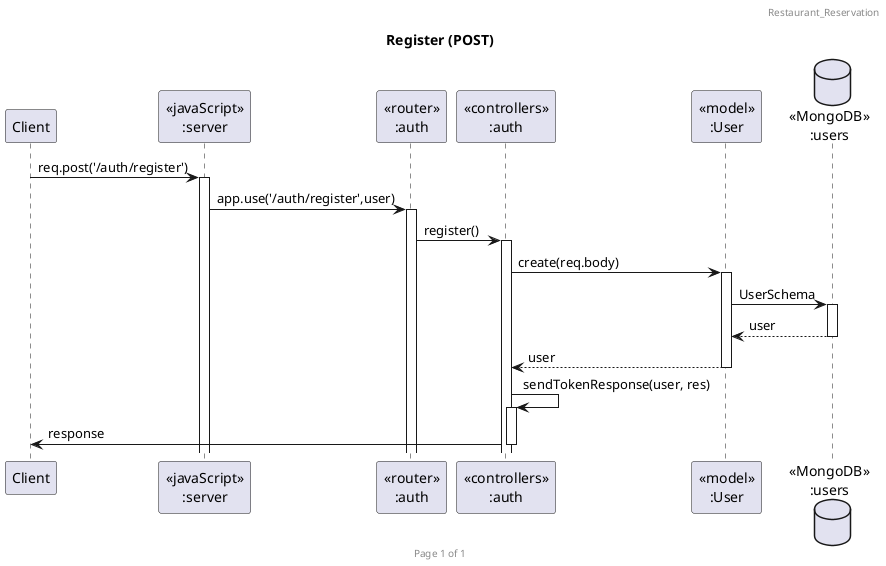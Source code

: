 @startuml Restautrant Register (POST)

header Restaurant_Reservation
footer Page %page% of %lastpage%
title "Register (POST)"

participant "Client" as client
participant "<<javaScript>>\n:server" as server
participant "<<router>>\n:auth" as routerAuth
' participant "<<mittleware>>\n:auth" as middlewareAuth
participant "<<controllers>>\n:auth" as controllersAuth
participant "<<model>>\n:User" as modelUser
database "<<MongoDB>>\n:users" as UserDatabase

client->server ++:req.post('/auth/register')
server->routerAuth ++:app.use('/auth/register',user)
routerAuth -> controllersAuth ++:register()
controllersAuth->modelUser++:create(req.body)
modelUser ->UserDatabase ++: UserSchema
UserDatabase --> modelUser --: user
modelUser --> controllersAuth --:user
controllersAuth -> controllersAuth ++: sendTokenResponse(user, res)
controllersAuth->client --:response

@enduml
